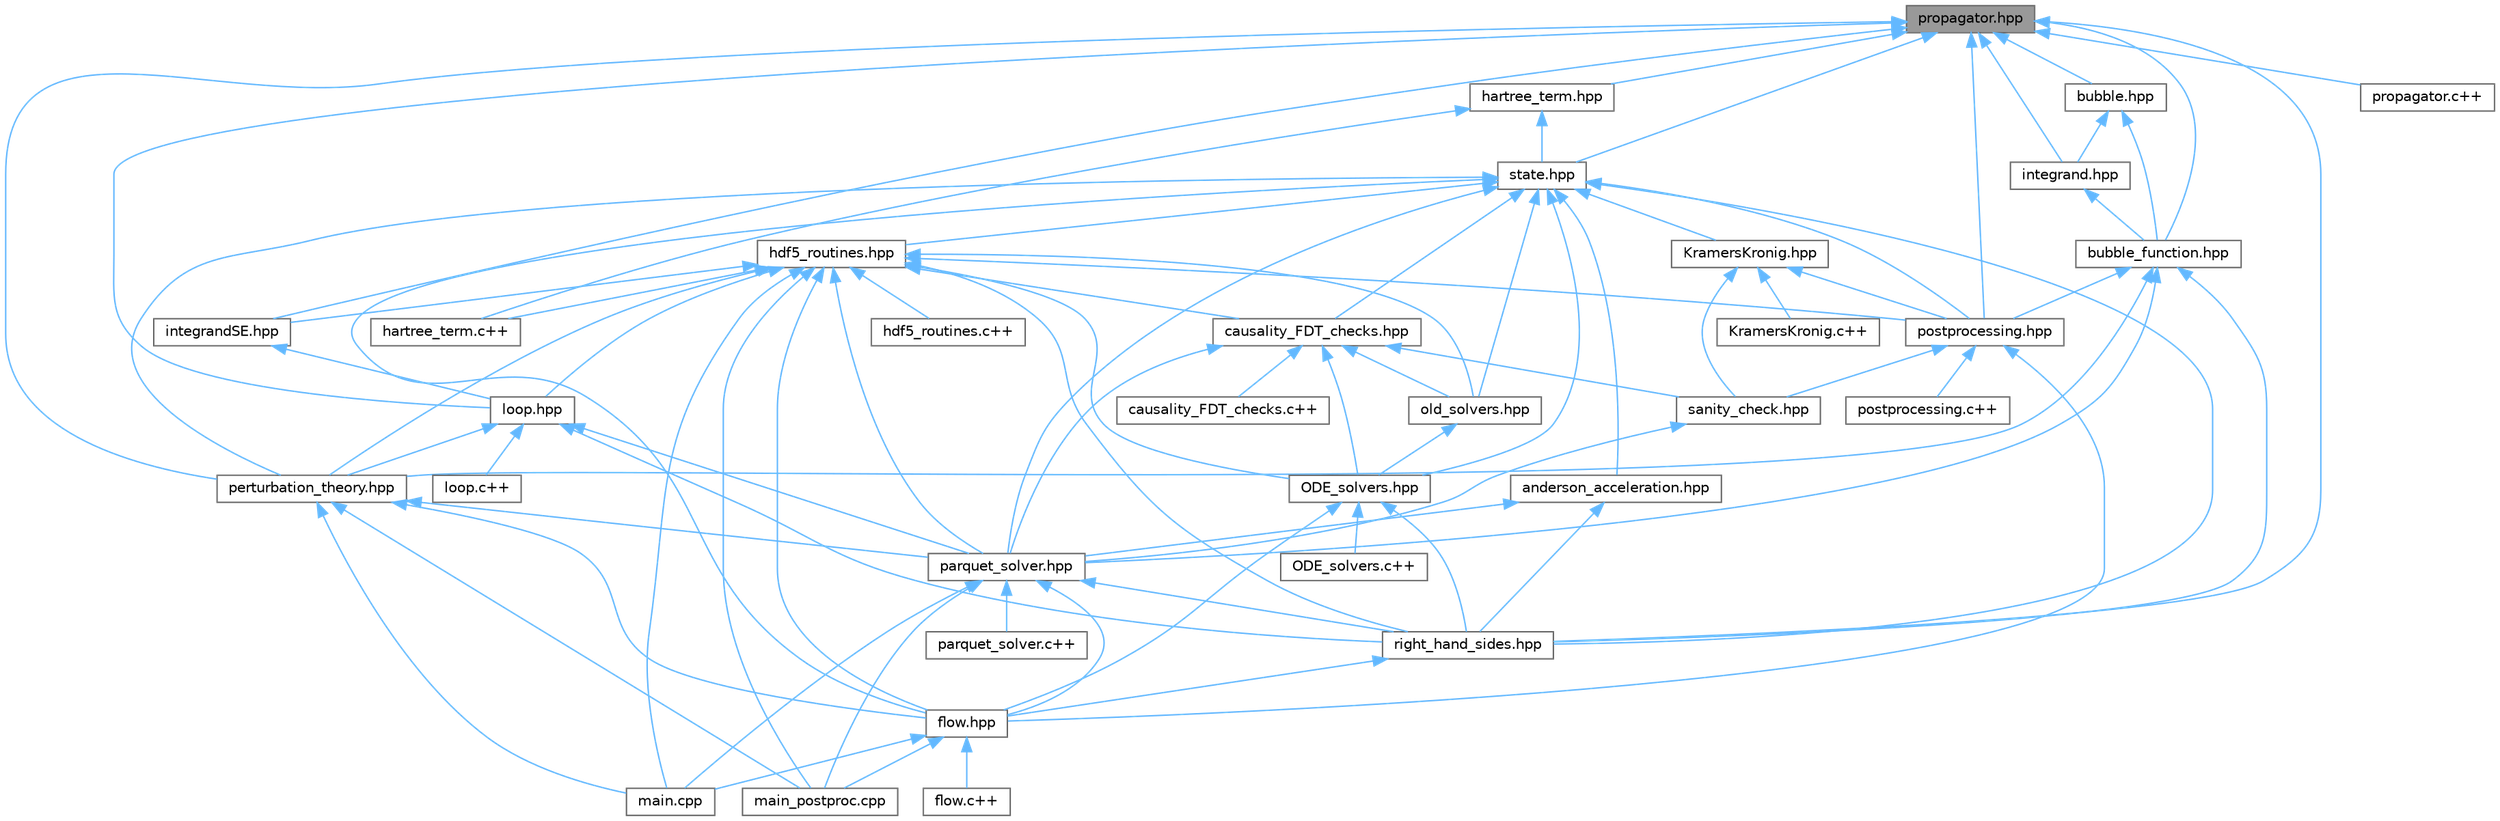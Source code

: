 digraph "propagator.hpp"
{
 // INTERACTIVE_SVG=YES
 // LATEX_PDF_SIZE
  bgcolor="transparent";
  edge [fontname=Helvetica,fontsize=10,labelfontname=Helvetica,labelfontsize=10];
  node [fontname=Helvetica,fontsize=10,shape=box,height=0.2,width=0.4];
  Node1 [id="Node000001",label="propagator.hpp",height=0.2,width=0.4,color="gray40", fillcolor="grey60", style="filled", fontcolor="black",tooltip=" "];
  Node1 -> Node2 [id="edge1_Node000001_Node000002",dir="back",color="steelblue1",style="solid",tooltip=" "];
  Node2 [id="Node000002",label="bubble.hpp",height=0.2,width=0.4,color="grey40", fillcolor="white", style="filled",URL="$d0/dac/bubble_8hpp.html",tooltip=" "];
  Node2 -> Node3 [id="edge2_Node000002_Node000003",dir="back",color="steelblue1",style="solid",tooltip=" "];
  Node3 [id="Node000003",label="bubble_function.hpp",height=0.2,width=0.4,color="grey40", fillcolor="white", style="filled",URL="$de/de8/bubble__function_8hpp.html",tooltip=" "];
  Node3 -> Node4 [id="edge3_Node000003_Node000004",dir="back",color="steelblue1",style="solid",tooltip=" "];
  Node4 [id="Node000004",label="parquet_solver.hpp",height=0.2,width=0.4,color="grey40", fillcolor="white", style="filled",URL="$dd/d0a/parquet__solver_8hpp.html",tooltip=" "];
  Node4 -> Node5 [id="edge4_Node000004_Node000005",dir="back",color="steelblue1",style="solid",tooltip=" "];
  Node5 [id="Node000005",label="flow.hpp",height=0.2,width=0.4,color="grey40", fillcolor="white", style="filled",URL="$d5/d21/flow_8hpp.html",tooltip=" "];
  Node5 -> Node6 [id="edge5_Node000005_Node000006",dir="back",color="steelblue1",style="solid",tooltip=" "];
  Node6 [id="Node000006",label="flow.c++",height=0.2,width=0.4,color="grey40", fillcolor="white", style="filled",URL="$d4/dde/flow_8c_09_09.html",tooltip=" "];
  Node5 -> Node7 [id="edge6_Node000005_Node000007",dir="back",color="steelblue1",style="solid",tooltip=" "];
  Node7 [id="Node000007",label="main.cpp",height=0.2,width=0.4,color="grey40", fillcolor="white", style="filled",URL="$df/d0a/main_8cpp.html",tooltip=" "];
  Node5 -> Node8 [id="edge7_Node000005_Node000008",dir="back",color="steelblue1",style="solid",tooltip=" "];
  Node8 [id="Node000008",label="main_postproc.cpp",height=0.2,width=0.4,color="grey40", fillcolor="white", style="filled",URL="$dd/d00/main__postproc_8cpp.html",tooltip=" "];
  Node4 -> Node7 [id="edge8_Node000004_Node000007",dir="back",color="steelblue1",style="solid",tooltip=" "];
  Node4 -> Node8 [id="edge9_Node000004_Node000008",dir="back",color="steelblue1",style="solid",tooltip=" "];
  Node4 -> Node9 [id="edge10_Node000004_Node000009",dir="back",color="steelblue1",style="solid",tooltip=" "];
  Node9 [id="Node000009",label="parquet_solver.c++",height=0.2,width=0.4,color="grey40", fillcolor="white", style="filled",URL="$d5/d94/parquet__solver_8c_09_09.html",tooltip=" "];
  Node4 -> Node10 [id="edge11_Node000004_Node000010",dir="back",color="steelblue1",style="solid",tooltip=" "];
  Node10 [id="Node000010",label="right_hand_sides.hpp",height=0.2,width=0.4,color="grey40", fillcolor="white", style="filled",URL="$d8/dea/right__hand__sides_8hpp.html",tooltip=" "];
  Node10 -> Node5 [id="edge12_Node000010_Node000005",dir="back",color="steelblue1",style="solid",tooltip=" "];
  Node3 -> Node11 [id="edge13_Node000003_Node000011",dir="back",color="steelblue1",style="solid",tooltip=" "];
  Node11 [id="Node000011",label="perturbation_theory.hpp",height=0.2,width=0.4,color="grey40", fillcolor="white", style="filled",URL="$d5/d0d/perturbation__theory_8hpp.html",tooltip=" "];
  Node11 -> Node5 [id="edge14_Node000011_Node000005",dir="back",color="steelblue1",style="solid",tooltip=" "];
  Node11 -> Node7 [id="edge15_Node000011_Node000007",dir="back",color="steelblue1",style="solid",tooltip=" "];
  Node11 -> Node8 [id="edge16_Node000011_Node000008",dir="back",color="steelblue1",style="solid",tooltip=" "];
  Node11 -> Node4 [id="edge17_Node000011_Node000004",dir="back",color="steelblue1",style="solid",tooltip=" "];
  Node3 -> Node12 [id="edge18_Node000003_Node000012",dir="back",color="steelblue1",style="solid",tooltip=" "];
  Node12 [id="Node000012",label="postprocessing.hpp",height=0.2,width=0.4,color="grey40", fillcolor="white", style="filled",URL="$d4/d81/postprocessing_8hpp.html",tooltip=" "];
  Node12 -> Node5 [id="edge19_Node000012_Node000005",dir="back",color="steelblue1",style="solid",tooltip=" "];
  Node12 -> Node13 [id="edge20_Node000012_Node000013",dir="back",color="steelblue1",style="solid",tooltip=" "];
  Node13 [id="Node000013",label="postprocessing.c++",height=0.2,width=0.4,color="grey40", fillcolor="white", style="filled",URL="$d9/dae/postprocessing_8c_09_09.html",tooltip=" "];
  Node12 -> Node14 [id="edge21_Node000012_Node000014",dir="back",color="steelblue1",style="solid",tooltip=" "];
  Node14 [id="Node000014",label="sanity_check.hpp",height=0.2,width=0.4,color="grey40", fillcolor="white", style="filled",URL="$d2/d3f/sanity__check_8hpp.html",tooltip=" "];
  Node14 -> Node4 [id="edge22_Node000014_Node000004",dir="back",color="steelblue1",style="solid",tooltip=" "];
  Node3 -> Node10 [id="edge23_Node000003_Node000010",dir="back",color="steelblue1",style="solid",tooltip=" "];
  Node2 -> Node15 [id="edge24_Node000002_Node000015",dir="back",color="steelblue1",style="solid",tooltip=" "];
  Node15 [id="Node000015",label="integrand.hpp",height=0.2,width=0.4,color="grey40", fillcolor="white", style="filled",URL="$df/d83/integrand_8hpp.html",tooltip=" "];
  Node15 -> Node3 [id="edge25_Node000015_Node000003",dir="back",color="steelblue1",style="solid",tooltip=" "];
  Node1 -> Node3 [id="edge26_Node000001_Node000003",dir="back",color="steelblue1",style="solid",tooltip=" "];
  Node1 -> Node16 [id="edge27_Node000001_Node000016",dir="back",color="steelblue1",style="solid",tooltip=" "];
  Node16 [id="Node000016",label="hartree_term.hpp",height=0.2,width=0.4,color="grey40", fillcolor="white", style="filled",URL="$d1/db3/hartree__term_8hpp.html",tooltip=" "];
  Node16 -> Node17 [id="edge28_Node000016_Node000017",dir="back",color="steelblue1",style="solid",tooltip=" "];
  Node17 [id="Node000017",label="hartree_term.c++",height=0.2,width=0.4,color="grey40", fillcolor="white", style="filled",URL="$d4/d92/hartree__term_8c_09_09.html",tooltip=" "];
  Node16 -> Node18 [id="edge29_Node000016_Node000018",dir="back",color="steelblue1",style="solid",tooltip=" "];
  Node18 [id="Node000018",label="state.hpp",height=0.2,width=0.4,color="grey40", fillcolor="white", style="filled",URL="$da/d3b/state_8hpp.html",tooltip=" "];
  Node18 -> Node19 [id="edge30_Node000018_Node000019",dir="back",color="steelblue1",style="solid",tooltip=" "];
  Node19 [id="Node000019",label="KramersKronig.hpp",height=0.2,width=0.4,color="grey40", fillcolor="white", style="filled",URL="$d1/db3/KramersKronig_8hpp.html",tooltip=" "];
  Node19 -> Node20 [id="edge31_Node000019_Node000020",dir="back",color="steelblue1",style="solid",tooltip=" "];
  Node20 [id="Node000020",label="KramersKronig.c++",height=0.2,width=0.4,color="grey40", fillcolor="white", style="filled",URL="$d7/d43/KramersKronig_8c_09_09.html",tooltip=" "];
  Node19 -> Node12 [id="edge32_Node000019_Node000012",dir="back",color="steelblue1",style="solid",tooltip=" "];
  Node19 -> Node14 [id="edge33_Node000019_Node000014",dir="back",color="steelblue1",style="solid",tooltip=" "];
  Node18 -> Node21 [id="edge34_Node000018_Node000021",dir="back",color="steelblue1",style="solid",tooltip=" "];
  Node21 [id="Node000021",label="ODE_solvers.hpp",height=0.2,width=0.4,color="grey40", fillcolor="white", style="filled",URL="$da/dc3/ODE__solvers_8hpp.html",tooltip=" "];
  Node21 -> Node22 [id="edge35_Node000021_Node000022",dir="back",color="steelblue1",style="solid",tooltip=" "];
  Node22 [id="Node000022",label="ODE_solvers.c++",height=0.2,width=0.4,color="grey40", fillcolor="white", style="filled",URL="$de/dd8/ODE__solvers_8c_09_09.html",tooltip=" "];
  Node21 -> Node5 [id="edge36_Node000021_Node000005",dir="back",color="steelblue1",style="solid",tooltip=" "];
  Node21 -> Node10 [id="edge37_Node000021_Node000010",dir="back",color="steelblue1",style="solid",tooltip=" "];
  Node18 -> Node23 [id="edge38_Node000018_Node000023",dir="back",color="steelblue1",style="solid",tooltip=" "];
  Node23 [id="Node000023",label="anderson_acceleration.hpp",height=0.2,width=0.4,color="grey40", fillcolor="white", style="filled",URL="$d6/d7b/anderson__acceleration_8hpp.html",tooltip=" "];
  Node23 -> Node4 [id="edge39_Node000023_Node000004",dir="back",color="steelblue1",style="solid",tooltip=" "];
  Node23 -> Node10 [id="edge40_Node000023_Node000010",dir="back",color="steelblue1",style="solid",tooltip=" "];
  Node18 -> Node24 [id="edge41_Node000018_Node000024",dir="back",color="steelblue1",style="solid",tooltip=" "];
  Node24 [id="Node000024",label="causality_FDT_checks.hpp",height=0.2,width=0.4,color="grey40", fillcolor="white", style="filled",URL="$d1/d75/causality__FDT__checks_8hpp.html",tooltip=" "];
  Node24 -> Node21 [id="edge42_Node000024_Node000021",dir="back",color="steelblue1",style="solid",tooltip=" "];
  Node24 -> Node25 [id="edge43_Node000024_Node000025",dir="back",color="steelblue1",style="solid",tooltip=" "];
  Node25 [id="Node000025",label="causality_FDT_checks.c++",height=0.2,width=0.4,color="grey40", fillcolor="white", style="filled",URL="$d8/dca/causality__FDT__checks_8c_09_09.html",tooltip=" "];
  Node24 -> Node26 [id="edge44_Node000024_Node000026",dir="back",color="steelblue1",style="solid",tooltip=" "];
  Node26 [id="Node000026",label="old_solvers.hpp",height=0.2,width=0.4,color="grey40", fillcolor="white", style="filled",URL="$dd/df7/old__solvers_8hpp.html",tooltip=" "];
  Node26 -> Node21 [id="edge45_Node000026_Node000021",dir="back",color="steelblue1",style="solid",tooltip=" "];
  Node24 -> Node4 [id="edge46_Node000024_Node000004",dir="back",color="steelblue1",style="solid",tooltip=" "];
  Node24 -> Node14 [id="edge47_Node000024_Node000014",dir="back",color="steelblue1",style="solid",tooltip=" "];
  Node18 -> Node5 [id="edge48_Node000018_Node000005",dir="back",color="steelblue1",style="solid",tooltip=" "];
  Node18 -> Node27 [id="edge49_Node000018_Node000027",dir="back",color="steelblue1",style="solid",tooltip=" "];
  Node27 [id="Node000027",label="hdf5_routines.hpp",height=0.2,width=0.4,color="grey40", fillcolor="white", style="filled",URL="$d5/de4/hdf5__routines_8hpp.html",tooltip=" "];
  Node27 -> Node21 [id="edge50_Node000027_Node000021",dir="back",color="steelblue1",style="solid",tooltip=" "];
  Node27 -> Node24 [id="edge51_Node000027_Node000024",dir="back",color="steelblue1",style="solid",tooltip=" "];
  Node27 -> Node5 [id="edge52_Node000027_Node000005",dir="back",color="steelblue1",style="solid",tooltip=" "];
  Node27 -> Node17 [id="edge53_Node000027_Node000017",dir="back",color="steelblue1",style="solid",tooltip=" "];
  Node27 -> Node28 [id="edge54_Node000027_Node000028",dir="back",color="steelblue1",style="solid",tooltip=" "];
  Node28 [id="Node000028",label="hdf5_routines.c++",height=0.2,width=0.4,color="grey40", fillcolor="white", style="filled",URL="$d5/d4f/hdf5__routines_8c_09_09.html",tooltip=" "];
  Node27 -> Node29 [id="edge55_Node000027_Node000029",dir="back",color="steelblue1",style="solid",tooltip=" "];
  Node29 [id="Node000029",label="integrandSE.hpp",height=0.2,width=0.4,color="grey40", fillcolor="white", style="filled",URL="$de/d65/integrandSE_8hpp.html",tooltip=" "];
  Node29 -> Node30 [id="edge56_Node000029_Node000030",dir="back",color="steelblue1",style="solid",tooltip=" "];
  Node30 [id="Node000030",label="loop.hpp",height=0.2,width=0.4,color="grey40", fillcolor="white", style="filled",URL="$d8/d1d/loop_8hpp.html",tooltip=" "];
  Node30 -> Node31 [id="edge57_Node000030_Node000031",dir="back",color="steelblue1",style="solid",tooltip=" "];
  Node31 [id="Node000031",label="loop.c++",height=0.2,width=0.4,color="grey40", fillcolor="white", style="filled",URL="$d5/dae/loop_8c_09_09.html",tooltip=" "];
  Node30 -> Node4 [id="edge58_Node000030_Node000004",dir="back",color="steelblue1",style="solid",tooltip=" "];
  Node30 -> Node11 [id="edge59_Node000030_Node000011",dir="back",color="steelblue1",style="solid",tooltip=" "];
  Node30 -> Node10 [id="edge60_Node000030_Node000010",dir="back",color="steelblue1",style="solid",tooltip=" "];
  Node27 -> Node30 [id="edge61_Node000027_Node000030",dir="back",color="steelblue1",style="solid",tooltip=" "];
  Node27 -> Node7 [id="edge62_Node000027_Node000007",dir="back",color="steelblue1",style="solid",tooltip=" "];
  Node27 -> Node8 [id="edge63_Node000027_Node000008",dir="back",color="steelblue1",style="solid",tooltip=" "];
  Node27 -> Node26 [id="edge64_Node000027_Node000026",dir="back",color="steelblue1",style="solid",tooltip=" "];
  Node27 -> Node4 [id="edge65_Node000027_Node000004",dir="back",color="steelblue1",style="solid",tooltip=" "];
  Node27 -> Node11 [id="edge66_Node000027_Node000011",dir="back",color="steelblue1",style="solid",tooltip=" "];
  Node27 -> Node12 [id="edge67_Node000027_Node000012",dir="back",color="steelblue1",style="solid",tooltip=" "];
  Node27 -> Node10 [id="edge68_Node000027_Node000010",dir="back",color="steelblue1",style="solid",tooltip=" "];
  Node18 -> Node26 [id="edge69_Node000018_Node000026",dir="back",color="steelblue1",style="solid",tooltip=" "];
  Node18 -> Node4 [id="edge70_Node000018_Node000004",dir="back",color="steelblue1",style="solid",tooltip=" "];
  Node18 -> Node11 [id="edge71_Node000018_Node000011",dir="back",color="steelblue1",style="solid",tooltip=" "];
  Node18 -> Node12 [id="edge72_Node000018_Node000012",dir="back",color="steelblue1",style="solid",tooltip=" "];
  Node18 -> Node10 [id="edge73_Node000018_Node000010",dir="back",color="steelblue1",style="solid",tooltip=" "];
  Node1 -> Node15 [id="edge74_Node000001_Node000015",dir="back",color="steelblue1",style="solid",tooltip=" "];
  Node1 -> Node29 [id="edge75_Node000001_Node000029",dir="back",color="steelblue1",style="solid",tooltip=" "];
  Node1 -> Node30 [id="edge76_Node000001_Node000030",dir="back",color="steelblue1",style="solid",tooltip=" "];
  Node1 -> Node11 [id="edge77_Node000001_Node000011",dir="back",color="steelblue1",style="solid",tooltip=" "];
  Node1 -> Node12 [id="edge78_Node000001_Node000012",dir="back",color="steelblue1",style="solid",tooltip=" "];
  Node1 -> Node32 [id="edge79_Node000001_Node000032",dir="back",color="steelblue1",style="solid",tooltip=" "];
  Node32 [id="Node000032",label="propagator.c++",height=0.2,width=0.4,color="grey40", fillcolor="white", style="filled",URL="$de/d5d/propagator_8c_09_09.html",tooltip=" "];
  Node1 -> Node10 [id="edge80_Node000001_Node000010",dir="back",color="steelblue1",style="solid",tooltip=" "];
  Node1 -> Node18 [id="edge81_Node000001_Node000018",dir="back",color="steelblue1",style="solid",tooltip=" "];
}
